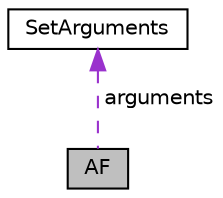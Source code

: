 digraph "AF"
{
  edge [fontname="Helvetica",fontsize="10",labelfontname="Helvetica",labelfontsize="10"];
  node [fontname="Helvetica",fontsize="10",shape=record];
  Node1 [label="AF",height=0.2,width=0.4,color="black", fillcolor="grey75", style="filled" fontcolor="black"];
  Node2 -> Node1 [dir="back",color="darkorchid3",fontsize="10",style="dashed",label=" arguments" ,fontname="Helvetica"];
  Node2 [label="SetArguments",height=0.2,width=0.4,color="black", fillcolor="white", style="filled",URL="$classSetArguments.html",tooltip="Class encompassing a set of arguments. "];
}
